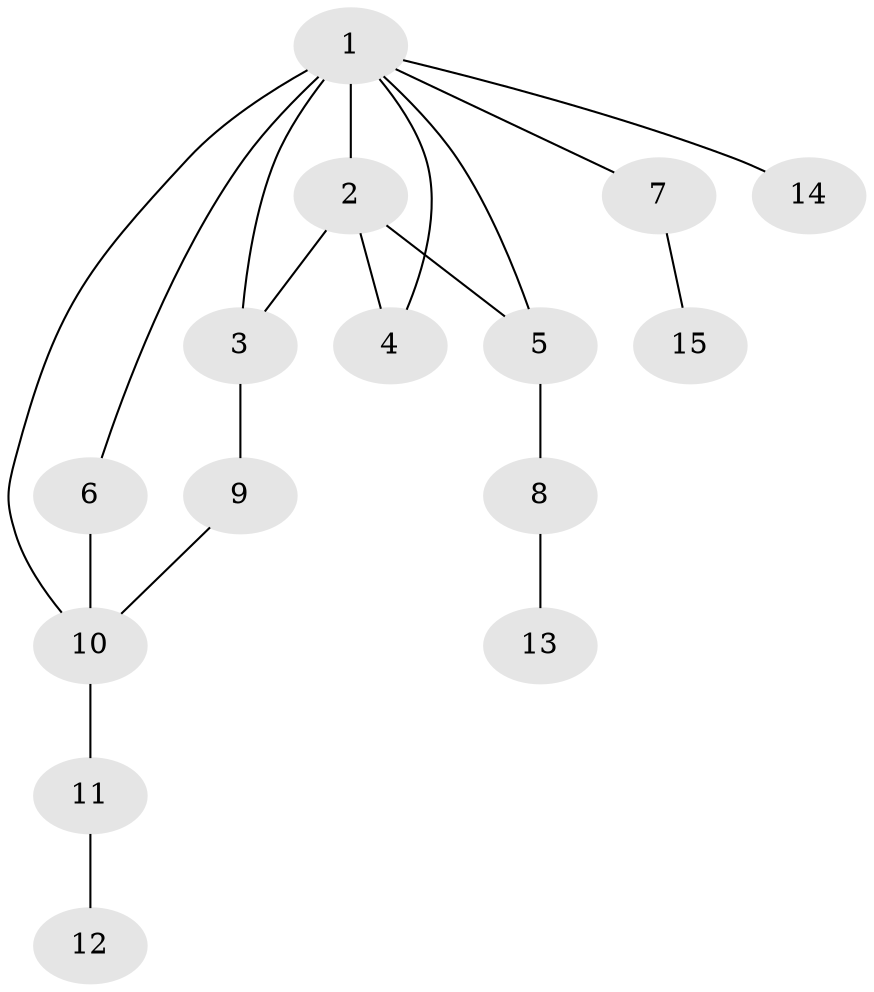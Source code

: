 // original degree distribution, {7: 0.020833333333333332, 2: 0.16666666666666666, 3: 0.0625, 9: 0.020833333333333332, 5: 0.0625, 6: 0.020833333333333332, 8: 0.020833333333333332, 4: 0.08333333333333333, 1: 0.5416666666666666}
// Generated by graph-tools (version 1.1) at 2025/52/03/04/25 22:52:35]
// undirected, 15 vertices, 19 edges
graph export_dot {
  node [color=gray90,style=filled];
  1;
  2;
  3;
  4;
  5;
  6;
  7;
  8;
  9;
  10;
  11;
  12;
  13;
  14;
  15;
  1 -- 2 [weight=2.0];
  1 -- 3 [weight=2.0];
  1 -- 4 [weight=1.0];
  1 -- 5 [weight=1.0];
  1 -- 6 [weight=1.0];
  1 -- 7 [weight=1.0];
  1 -- 10 [weight=1.0];
  1 -- 14 [weight=1.0];
  2 -- 3 [weight=2.0];
  2 -- 4 [weight=1.0];
  2 -- 5 [weight=2.0];
  3 -- 9 [weight=4.0];
  5 -- 8 [weight=1.0];
  6 -- 10 [weight=1.0];
  7 -- 15 [weight=1.0];
  8 -- 13 [weight=1.0];
  9 -- 10 [weight=1.0];
  10 -- 11 [weight=2.0];
  11 -- 12 [weight=1.0];
}
